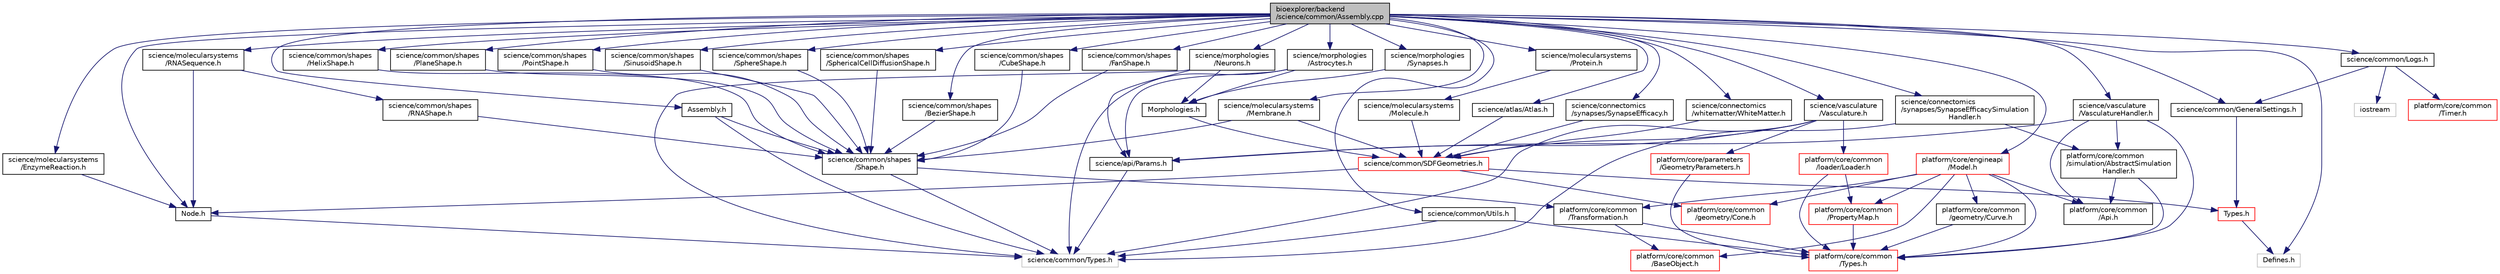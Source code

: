 digraph "bioexplorer/backend/science/common/Assembly.cpp"
{
 // LATEX_PDF_SIZE
  edge [fontname="Helvetica",fontsize="10",labelfontname="Helvetica",labelfontsize="10"];
  node [fontname="Helvetica",fontsize="10",shape=record];
  Node1 [label="bioexplorer/backend\l/science/common/Assembly.cpp",height=0.2,width=0.4,color="black", fillcolor="grey75", style="filled", fontcolor="black",tooltip=" "];
  Node1 -> Node2 [color="midnightblue",fontsize="10",style="solid",fontname="Helvetica"];
  Node2 [label="Assembly.h",height=0.2,width=0.4,color="black", fillcolor="white", style="filled",URL="$d9/d2b/Assembly_8h.html",tooltip=" "];
  Node2 -> Node3 [color="midnightblue",fontsize="10",style="solid",fontname="Helvetica"];
  Node3 [label="science/common/Types.h",height=0.2,width=0.4,color="grey75", fillcolor="white", style="filled",tooltip=" "];
  Node2 -> Node4 [color="midnightblue",fontsize="10",style="solid",fontname="Helvetica"];
  Node4 [label="science/common/shapes\l/Shape.h",height=0.2,width=0.4,color="black", fillcolor="white", style="filled",URL="$de/d8f/Shape_8h.html",tooltip=" "];
  Node4 -> Node3 [color="midnightblue",fontsize="10",style="solid",fontname="Helvetica"];
  Node4 -> Node5 [color="midnightblue",fontsize="10",style="solid",fontname="Helvetica"];
  Node5 [label="platform/core/common\l/Transformation.h",height=0.2,width=0.4,color="black", fillcolor="white", style="filled",URL="$df/d1e/Transformation_8h.html",tooltip=" "];
  Node5 -> Node6 [color="midnightblue",fontsize="10",style="solid",fontname="Helvetica"];
  Node6 [label="platform/core/common\l/BaseObject.h",height=0.2,width=0.4,color="red", fillcolor="white", style="filled",URL="$d0/d3f/BaseObject_8h.html",tooltip=" "];
  Node5 -> Node11 [color="midnightblue",fontsize="10",style="solid",fontname="Helvetica"];
  Node11 [label="platform/core/common\l/Types.h",height=0.2,width=0.4,color="red", fillcolor="white", style="filled",URL="$de/d53/platform_2core_2common_2Types_8h.html",tooltip=" "];
  Node1 -> Node26 [color="midnightblue",fontsize="10",style="solid",fontname="Helvetica"];
  Node26 [label="Defines.h",height=0.2,width=0.4,color="grey75", fillcolor="white", style="filled",tooltip=" "];
  Node1 -> Node27 [color="midnightblue",fontsize="10",style="solid",fontname="Helvetica"];
  Node27 [label="science/atlas/Atlas.h",height=0.2,width=0.4,color="black", fillcolor="white", style="filled",URL="$d4/ddd/Atlas_8h.html",tooltip=" "];
  Node27 -> Node28 [color="midnightblue",fontsize="10",style="solid",fontname="Helvetica"];
  Node28 [label="science/common/SDFGeometries.h",height=0.2,width=0.4,color="red", fillcolor="white", style="filled",URL="$d4/d68/bioexplorer_2backend_2science_2common_2SDFGeometries_8h.html",tooltip=" "];
  Node28 -> Node30 [color="midnightblue",fontsize="10",style="solid",fontname="Helvetica"];
  Node30 [label="Node.h",height=0.2,width=0.4,color="black", fillcolor="white", style="filled",URL="$db/d92/Node_8h.html",tooltip=" "];
  Node30 -> Node3 [color="midnightblue",fontsize="10",style="solid",fontname="Helvetica"];
  Node28 -> Node32 [color="midnightblue",fontsize="10",style="solid",fontname="Helvetica"];
  Node32 [label="Types.h",height=0.2,width=0.4,color="red", fillcolor="white", style="filled",URL="$d1/d29/bioexplorer_2backend_2science_2common_2Types_8h.html",tooltip=" "];
  Node32 -> Node26 [color="midnightblue",fontsize="10",style="solid",fontname="Helvetica"];
  Node28 -> Node45 [color="midnightblue",fontsize="10",style="solid",fontname="Helvetica"];
  Node45 [label="platform/core/common\l/geometry/Cone.h",height=0.2,width=0.4,color="red", fillcolor="white", style="filled",URL="$d1/d9b/Cone_8h.html",tooltip=" "];
  Node1 -> Node51 [color="midnightblue",fontsize="10",style="solid",fontname="Helvetica"];
  Node51 [label="science/common/GeneralSettings.h",height=0.2,width=0.4,color="black", fillcolor="white", style="filled",URL="$df/df6/GeneralSettings_8h.html",tooltip=" "];
  Node51 -> Node32 [color="midnightblue",fontsize="10",style="solid",fontname="Helvetica"];
  Node1 -> Node52 [color="midnightblue",fontsize="10",style="solid",fontname="Helvetica"];
  Node52 [label="science/common/Logs.h",height=0.2,width=0.4,color="black", fillcolor="white", style="filled",URL="$d8/d04/bioexplorer_2backend_2science_2common_2Logs_8h.html",tooltip=" "];
  Node52 -> Node51 [color="midnightblue",fontsize="10",style="solid",fontname="Helvetica"];
  Node52 -> Node53 [color="midnightblue",fontsize="10",style="solid",fontname="Helvetica"];
  Node53 [label="platform/core/common\l/Timer.h",height=0.2,width=0.4,color="red", fillcolor="white", style="filled",URL="$dd/d27/Timer_8h.html",tooltip=" "];
  Node52 -> Node55 [color="midnightblue",fontsize="10",style="solid",fontname="Helvetica"];
  Node55 [label="iostream",height=0.2,width=0.4,color="grey75", fillcolor="white", style="filled",tooltip=" "];
  Node1 -> Node30 [color="midnightblue",fontsize="10",style="solid",fontname="Helvetica"];
  Node1 -> Node56 [color="midnightblue",fontsize="10",style="solid",fontname="Helvetica"];
  Node56 [label="science/common/Utils.h",height=0.2,width=0.4,color="black", fillcolor="white", style="filled",URL="$dd/dd8/bioexplorer_2backend_2science_2common_2Utils_8h.html",tooltip=" "];
  Node56 -> Node3 [color="midnightblue",fontsize="10",style="solid",fontname="Helvetica"];
  Node56 -> Node11 [color="midnightblue",fontsize="10",style="solid",fontname="Helvetica"];
  Node1 -> Node57 [color="midnightblue",fontsize="10",style="solid",fontname="Helvetica"];
  Node57 [label="science/common/shapes\l/BezierShape.h",height=0.2,width=0.4,color="black", fillcolor="white", style="filled",URL="$de/de9/BezierShape_8h.html",tooltip=" "];
  Node57 -> Node4 [color="midnightblue",fontsize="10",style="solid",fontname="Helvetica"];
  Node1 -> Node58 [color="midnightblue",fontsize="10",style="solid",fontname="Helvetica"];
  Node58 [label="science/common/shapes\l/CubeShape.h",height=0.2,width=0.4,color="black", fillcolor="white", style="filled",URL="$de/dee/CubeShape_8h.html",tooltip=" "];
  Node58 -> Node4 [color="midnightblue",fontsize="10",style="solid",fontname="Helvetica"];
  Node1 -> Node59 [color="midnightblue",fontsize="10",style="solid",fontname="Helvetica"];
  Node59 [label="science/common/shapes\l/FanShape.h",height=0.2,width=0.4,color="black", fillcolor="white", style="filled",URL="$dd/da5/FanShape_8h.html",tooltip=" "];
  Node59 -> Node4 [color="midnightblue",fontsize="10",style="solid",fontname="Helvetica"];
  Node1 -> Node60 [color="midnightblue",fontsize="10",style="solid",fontname="Helvetica"];
  Node60 [label="science/common/shapes\l/HelixShape.h",height=0.2,width=0.4,color="black", fillcolor="white", style="filled",URL="$d9/d2c/HelixShape_8h.html",tooltip=" "];
  Node60 -> Node4 [color="midnightblue",fontsize="10",style="solid",fontname="Helvetica"];
  Node1 -> Node61 [color="midnightblue",fontsize="10",style="solid",fontname="Helvetica"];
  Node61 [label="science/common/shapes\l/PlaneShape.h",height=0.2,width=0.4,color="black", fillcolor="white", style="filled",URL="$de/d65/PlaneShape_8h.html",tooltip=" "];
  Node61 -> Node4 [color="midnightblue",fontsize="10",style="solid",fontname="Helvetica"];
  Node1 -> Node62 [color="midnightblue",fontsize="10",style="solid",fontname="Helvetica"];
  Node62 [label="science/common/shapes\l/PointShape.h",height=0.2,width=0.4,color="black", fillcolor="white", style="filled",URL="$d2/d31/PointShape_8h.html",tooltip=" "];
  Node62 -> Node4 [color="midnightblue",fontsize="10",style="solid",fontname="Helvetica"];
  Node1 -> Node63 [color="midnightblue",fontsize="10",style="solid",fontname="Helvetica"];
  Node63 [label="science/common/shapes\l/SinusoidShape.h",height=0.2,width=0.4,color="black", fillcolor="white", style="filled",URL="$d3/d9f/SinusoidShape_8h.html",tooltip=" "];
  Node63 -> Node4 [color="midnightblue",fontsize="10",style="solid",fontname="Helvetica"];
  Node1 -> Node64 [color="midnightblue",fontsize="10",style="solid",fontname="Helvetica"];
  Node64 [label="science/common/shapes\l/SphereShape.h",height=0.2,width=0.4,color="black", fillcolor="white", style="filled",URL="$d7/d13/SphereShape_8h.html",tooltip=" "];
  Node64 -> Node4 [color="midnightblue",fontsize="10",style="solid",fontname="Helvetica"];
  Node1 -> Node65 [color="midnightblue",fontsize="10",style="solid",fontname="Helvetica"];
  Node65 [label="science/common/shapes\l/SphericalCellDiffusionShape.h",height=0.2,width=0.4,color="black", fillcolor="white", style="filled",URL="$d0/d11/SphericalCellDiffusionShape_8h.html",tooltip=" "];
  Node65 -> Node4 [color="midnightblue",fontsize="10",style="solid",fontname="Helvetica"];
  Node1 -> Node66 [color="midnightblue",fontsize="10",style="solid",fontname="Helvetica"];
  Node66 [label="science/connectomics\l/synapses/SynapseEfficacy.h",height=0.2,width=0.4,color="black", fillcolor="white", style="filled",URL="$da/def/SynapseEfficacy_8h.html",tooltip=" "];
  Node66 -> Node28 [color="midnightblue",fontsize="10",style="solid",fontname="Helvetica"];
  Node1 -> Node67 [color="midnightblue",fontsize="10",style="solid",fontname="Helvetica"];
  Node67 [label="science/connectomics\l/synapses/SynapseEfficacySimulation\lHandler.h",height=0.2,width=0.4,color="black", fillcolor="white", style="filled",URL="$d3/d65/SynapseEfficacySimulationHandler_8h.html",tooltip=" "];
  Node67 -> Node3 [color="midnightblue",fontsize="10",style="solid",fontname="Helvetica"];
  Node67 -> Node68 [color="midnightblue",fontsize="10",style="solid",fontname="Helvetica"];
  Node68 [label="platform/core/common\l/simulation/AbstractSimulation\lHandler.h",height=0.2,width=0.4,color="black", fillcolor="white", style="filled",URL="$da/da3/AbstractSimulationHandler_8h.html",tooltip=" "];
  Node68 -> Node35 [color="midnightblue",fontsize="10",style="solid",fontname="Helvetica"];
  Node35 [label="platform/core/common\l/Api.h",height=0.2,width=0.4,color="black", fillcolor="white", style="filled",URL="$df/d21/Api_8h.html",tooltip=" "];
  Node68 -> Node11 [color="midnightblue",fontsize="10",style="solid",fontname="Helvetica"];
  Node1 -> Node69 [color="midnightblue",fontsize="10",style="solid",fontname="Helvetica"];
  Node69 [label="science/connectomics\l/whitematter/WhiteMatter.h",height=0.2,width=0.4,color="black", fillcolor="white", style="filled",URL="$d1/d67/WhiteMatter_8h.html",tooltip=" "];
  Node69 -> Node28 [color="midnightblue",fontsize="10",style="solid",fontname="Helvetica"];
  Node1 -> Node70 [color="midnightblue",fontsize="10",style="solid",fontname="Helvetica"];
  Node70 [label="science/molecularsystems\l/EnzymeReaction.h",height=0.2,width=0.4,color="black", fillcolor="white", style="filled",URL="$dd/d24/EnzymeReaction_8h.html",tooltip=" "];
  Node70 -> Node30 [color="midnightblue",fontsize="10",style="solid",fontname="Helvetica"];
  Node1 -> Node71 [color="midnightblue",fontsize="10",style="solid",fontname="Helvetica"];
  Node71 [label="science/molecularsystems\l/Membrane.h",height=0.2,width=0.4,color="black", fillcolor="white", style="filled",URL="$d1/d66/Membrane_8h.html",tooltip=" "];
  Node71 -> Node28 [color="midnightblue",fontsize="10",style="solid",fontname="Helvetica"];
  Node71 -> Node4 [color="midnightblue",fontsize="10",style="solid",fontname="Helvetica"];
  Node1 -> Node72 [color="midnightblue",fontsize="10",style="solid",fontname="Helvetica"];
  Node72 [label="science/molecularsystems\l/Protein.h",height=0.2,width=0.4,color="black", fillcolor="white", style="filled",URL="$d2/d6d/Protein_8h.html",tooltip=" "];
  Node72 -> Node73 [color="midnightblue",fontsize="10",style="solid",fontname="Helvetica"];
  Node73 [label="science/molecularsystems\l/Molecule.h",height=0.2,width=0.4,color="black", fillcolor="white", style="filled",URL="$d4/dbe/Molecule_8h.html",tooltip=" "];
  Node73 -> Node28 [color="midnightblue",fontsize="10",style="solid",fontname="Helvetica"];
  Node1 -> Node74 [color="midnightblue",fontsize="10",style="solid",fontname="Helvetica"];
  Node74 [label="science/molecularsystems\l/RNASequence.h",height=0.2,width=0.4,color="black", fillcolor="white", style="filled",URL="$d0/d7d/RNASequence_8h.html",tooltip=" "];
  Node74 -> Node30 [color="midnightblue",fontsize="10",style="solid",fontname="Helvetica"];
  Node74 -> Node75 [color="midnightblue",fontsize="10",style="solid",fontname="Helvetica"];
  Node75 [label="science/common/shapes\l/RNAShape.h",height=0.2,width=0.4,color="black", fillcolor="white", style="filled",URL="$d8/d8d/RNAShape_8h.html",tooltip=" "];
  Node75 -> Node4 [color="midnightblue",fontsize="10",style="solid",fontname="Helvetica"];
  Node1 -> Node76 [color="midnightblue",fontsize="10",style="solid",fontname="Helvetica"];
  Node76 [label="science/morphologies\l/Astrocytes.h",height=0.2,width=0.4,color="black", fillcolor="white", style="filled",URL="$df/d88/Astrocytes_8h.html",tooltip=" "];
  Node76 -> Node77 [color="midnightblue",fontsize="10",style="solid",fontname="Helvetica"];
  Node77 [label="Morphologies.h",height=0.2,width=0.4,color="black", fillcolor="white", style="filled",URL="$d6/dab/Morphologies_8h.html",tooltip=" "];
  Node77 -> Node28 [color="midnightblue",fontsize="10",style="solid",fontname="Helvetica"];
  Node76 -> Node78 [color="midnightblue",fontsize="10",style="solid",fontname="Helvetica"];
  Node78 [label="science/api/Params.h",height=0.2,width=0.4,color="black", fillcolor="white", style="filled",URL="$d0/de4/bioexplorer_2backend_2science_2api_2Params_8h.html",tooltip=" "];
  Node78 -> Node3 [color="midnightblue",fontsize="10",style="solid",fontname="Helvetica"];
  Node76 -> Node3 [color="midnightblue",fontsize="10",style="solid",fontname="Helvetica"];
  Node1 -> Node79 [color="midnightblue",fontsize="10",style="solid",fontname="Helvetica"];
  Node79 [label="science/morphologies\l/Neurons.h",height=0.2,width=0.4,color="black", fillcolor="white", style="filled",URL="$dd/de9/Neurons_8h.html",tooltip=" "];
  Node79 -> Node77 [color="midnightblue",fontsize="10",style="solid",fontname="Helvetica"];
  Node79 -> Node78 [color="midnightblue",fontsize="10",style="solid",fontname="Helvetica"];
  Node79 -> Node3 [color="midnightblue",fontsize="10",style="solid",fontname="Helvetica"];
  Node1 -> Node80 [color="midnightblue",fontsize="10",style="solid",fontname="Helvetica"];
  Node80 [label="science/morphologies\l/Synapses.h",height=0.2,width=0.4,color="black", fillcolor="white", style="filled",URL="$d0/d0e/Synapses_8h.html",tooltip=" "];
  Node80 -> Node77 [color="midnightblue",fontsize="10",style="solid",fontname="Helvetica"];
  Node1 -> Node81 [color="midnightblue",fontsize="10",style="solid",fontname="Helvetica"];
  Node81 [label="science/vasculature\l/Vasculature.h",height=0.2,width=0.4,color="black", fillcolor="white", style="filled",URL="$d2/dc5/Vasculature_8h.html",tooltip=" "];
  Node81 -> Node78 [color="midnightblue",fontsize="10",style="solid",fontname="Helvetica"];
  Node81 -> Node28 [color="midnightblue",fontsize="10",style="solid",fontname="Helvetica"];
  Node81 -> Node3 [color="midnightblue",fontsize="10",style="solid",fontname="Helvetica"];
  Node81 -> Node40 [color="midnightblue",fontsize="10",style="solid",fontname="Helvetica"];
  Node40 [label="platform/core/common\l/loader/Loader.h",height=0.2,width=0.4,color="red", fillcolor="white", style="filled",URL="$dc/d0b/Loader_8h.html",tooltip=" "];
  Node40 -> Node37 [color="midnightblue",fontsize="10",style="solid",fontname="Helvetica"];
  Node37 [label="platform/core/common\l/PropertyMap.h",height=0.2,width=0.4,color="red", fillcolor="white", style="filled",URL="$dc/d04/PropertyMap_8h.html",tooltip=" "];
  Node37 -> Node11 [color="midnightblue",fontsize="10",style="solid",fontname="Helvetica"];
  Node40 -> Node11 [color="midnightblue",fontsize="10",style="solid",fontname="Helvetica"];
  Node81 -> Node82 [color="midnightblue",fontsize="10",style="solid",fontname="Helvetica"];
  Node82 [label="platform/core/parameters\l/GeometryParameters.h",height=0.2,width=0.4,color="red", fillcolor="white", style="filled",URL="$db/db5/GeometryParameters_8h.html",tooltip=" "];
  Node82 -> Node11 [color="midnightblue",fontsize="10",style="solid",fontname="Helvetica"];
  Node1 -> Node87 [color="midnightblue",fontsize="10",style="solid",fontname="Helvetica"];
  Node87 [label="science/vasculature\l/VasculatureHandler.h",height=0.2,width=0.4,color="black", fillcolor="white", style="filled",URL="$de/db8/VasculatureHandler_8h.html",tooltip=" "];
  Node87 -> Node78 [color="midnightblue",fontsize="10",style="solid",fontname="Helvetica"];
  Node87 -> Node35 [color="midnightblue",fontsize="10",style="solid",fontname="Helvetica"];
  Node87 -> Node68 [color="midnightblue",fontsize="10",style="solid",fontname="Helvetica"];
  Node87 -> Node11 [color="midnightblue",fontsize="10",style="solid",fontname="Helvetica"];
  Node1 -> Node88 [color="midnightblue",fontsize="10",style="solid",fontname="Helvetica"];
  Node88 [label="platform/core/engineapi\l/Model.h",height=0.2,width=0.4,color="red", fillcolor="white", style="filled",URL="$d3/d5a/Model_8h.html",tooltip=" "];
  Node88 -> Node35 [color="midnightblue",fontsize="10",style="solid",fontname="Helvetica"];
  Node88 -> Node6 [color="midnightblue",fontsize="10",style="solid",fontname="Helvetica"];
  Node88 -> Node37 [color="midnightblue",fontsize="10",style="solid",fontname="Helvetica"];
  Node88 -> Node5 [color="midnightblue",fontsize="10",style="solid",fontname="Helvetica"];
  Node88 -> Node11 [color="midnightblue",fontsize="10",style="solid",fontname="Helvetica"];
  Node88 -> Node45 [color="midnightblue",fontsize="10",style="solid",fontname="Helvetica"];
  Node88 -> Node89 [color="midnightblue",fontsize="10",style="solid",fontname="Helvetica"];
  Node89 [label="platform/core/common\l/geometry/Curve.h",height=0.2,width=0.4,color="black", fillcolor="white", style="filled",URL="$d8/de7/Curve_8h.html",tooltip=" "];
  Node89 -> Node11 [color="midnightblue",fontsize="10",style="solid",fontname="Helvetica"];
}
